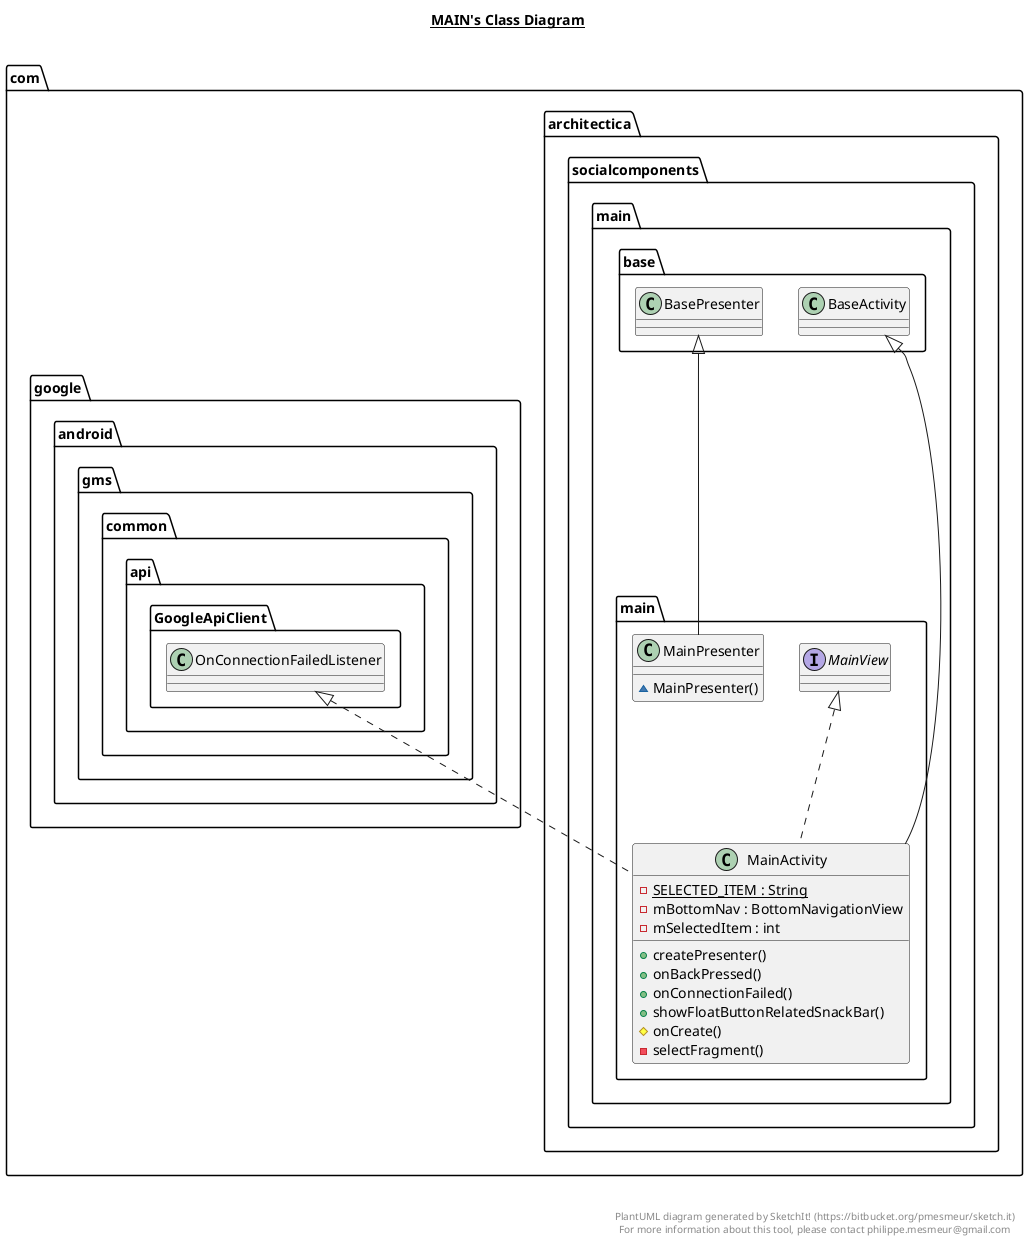 @startuml

title __MAIN's Class Diagram__\n

  namespace com.architectica.socialcomponents {
    namespace main.main {
      class com.architectica.socialcomponents.main.main.MainActivity {
          {static} - SELECTED_ITEM : String
          - mBottomNav : BottomNavigationView
          - mSelectedItem : int
          + createPresenter()
          + onBackPressed()
          + onConnectionFailed()
          + showFloatButtonRelatedSnackBar()
          # onCreate()
          - selectFragment()
      }
    }
  }
  

  namespace com.architectica.socialcomponents {
    namespace main.main {
      class com.architectica.socialcomponents.main.main.MainPresenter {
          ~ MainPresenter()
      }
    }
  }
  

  namespace com.architectica.socialcomponents {
    namespace main.main {
      interface com.architectica.socialcomponents.main.main.MainView {
      }
    }
  }
  

  com.architectica.socialcomponents.main.main.MainActivity .up.|> com.architectica.socialcomponents.main.main.MainView
  com.architectica.socialcomponents.main.main.MainActivity .up.|> com.google.android.gms.common.api.GoogleApiClient.OnConnectionFailedListener
  com.architectica.socialcomponents.main.main.MainActivity -up-|> com.architectica.socialcomponents.main.base.BaseActivity
  com.architectica.socialcomponents.main.main.MainPresenter -up-|> com.architectica.socialcomponents.main.base.BasePresenter


right footer


PlantUML diagram generated by SketchIt! (https://bitbucket.org/pmesmeur/sketch.it)
For more information about this tool, please contact philippe.mesmeur@gmail.com
endfooter

@enduml

